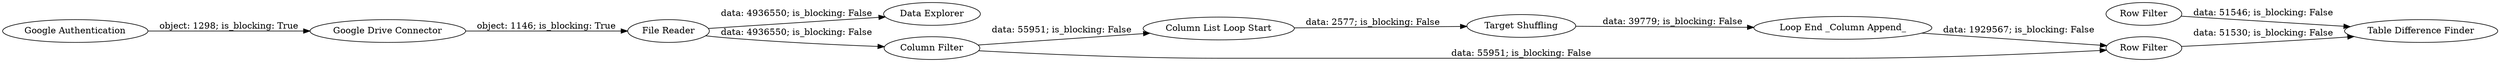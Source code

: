 digraph {
	"-7222362736778118309_3" [label="Column List Loop Start"]
	"-7222362736778118309_5" [label="Loop End _Column Append_"]
	"-8657584506768292790_13" [label="Google Drive Connector"]
	"5171377394956393950_8" [label="Row Filter"]
	"5171377394956393950_9" [label="Table Difference Finder"]
	"-8657584506768292790_1" [label="File Reader"]
	"-1112287765501133456_10" [label="Data Explorer"]
	"-1112287765501133456_2" [label="Column Filter"]
	"-8657584506768292790_15" [label="Google Authentication"]
	"-7222362736778118309_4" [label="Target Shuffling"]
	"5171377394956393950_7" [label="Row Filter"]
	"-1112287765501133456_2" -> "-7222362736778118309_3" [label="data: 55951; is_blocking: False"]
	"5171377394956393950_7" -> "5171377394956393950_9" [label="data: 51546; is_blocking: False"]
	"-8657584506768292790_1" -> "-1112287765501133456_2" [label="data: 4936550; is_blocking: False"]
	"-8657584506768292790_1" -> "-1112287765501133456_10" [label="data: 4936550; is_blocking: False"]
	"-8657584506768292790_15" -> "-8657584506768292790_13" [label="object: 1298; is_blocking: True"]
	"5171377394956393950_8" -> "5171377394956393950_9" [label="data: 51530; is_blocking: False"]
	"-8657584506768292790_13" -> "-8657584506768292790_1" [label="object: 1146; is_blocking: True"]
	"-7222362736778118309_4" -> "-7222362736778118309_5" [label="data: 39779; is_blocking: False"]
	"-7222362736778118309_3" -> "-7222362736778118309_4" [label="data: 2577; is_blocking: False"]
	"-1112287765501133456_2" -> "5171377394956393950_8" [label="data: 55951; is_blocking: False"]
	"-7222362736778118309_5" -> "5171377394956393950_8" [label="data: 1929567; is_blocking: False"]
	rankdir=LR
}
